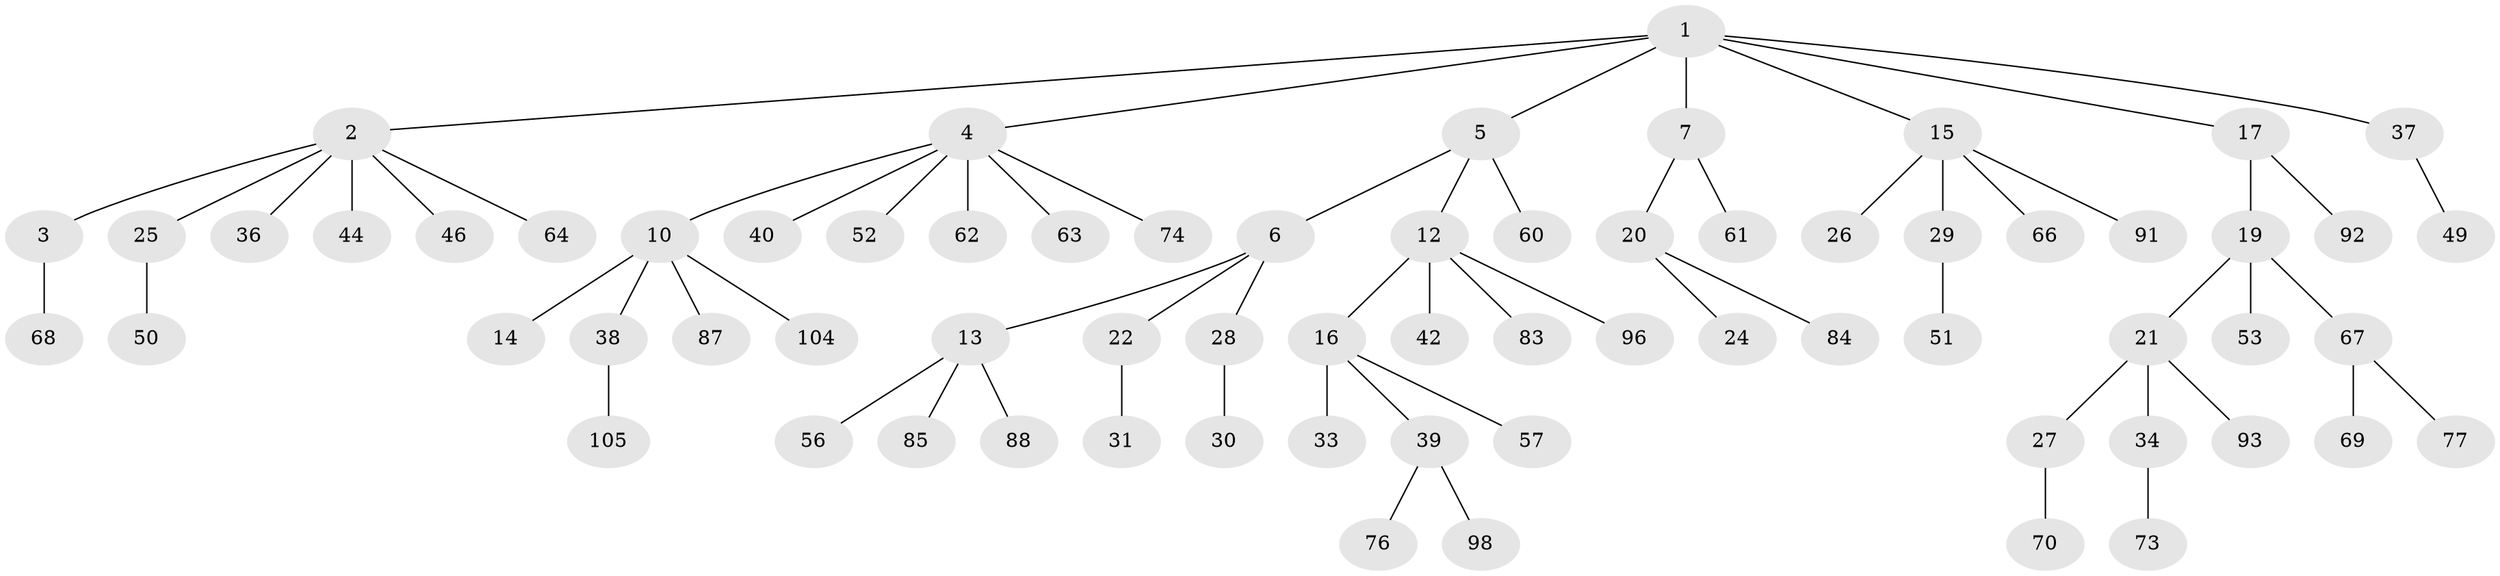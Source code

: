 // original degree distribution, {7: 0.009523809523809525, 6: 0.02857142857142857, 2: 0.22857142857142856, 5: 0.0380952380952381, 4: 0.05714285714285714, 3: 0.11428571428571428, 1: 0.5238095238095238}
// Generated by graph-tools (version 1.1) at 2025/42/03/06/25 10:42:03]
// undirected, 69 vertices, 68 edges
graph export_dot {
graph [start="1"]
  node [color=gray90,style=filled];
  1 [super="+18"];
  2 [super="+9"];
  3;
  4 [super="+8"];
  5;
  6 [super="+11"];
  7 [super="+54"];
  10 [super="+55"];
  12 [super="+32"];
  13 [super="+41"];
  14;
  15 [super="+23"];
  16 [super="+35"];
  17 [super="+48"];
  19 [super="+71"];
  20 [super="+58"];
  21;
  22 [super="+82"];
  24;
  25 [super="+45"];
  26;
  27 [super="+80"];
  28 [super="+79"];
  29 [super="+47"];
  30;
  31;
  33 [super="+89"];
  34 [super="+81"];
  36 [super="+65"];
  37 [super="+78"];
  38 [super="+72"];
  39 [super="+59"];
  40 [super="+43"];
  42;
  44 [super="+75"];
  46;
  49;
  50;
  51;
  52 [super="+90"];
  53 [super="+95"];
  56 [super="+103"];
  57 [super="+101"];
  60;
  61;
  62;
  63 [super="+94"];
  64;
  66;
  67 [super="+97"];
  68 [super="+100"];
  69 [super="+99"];
  70 [super="+86"];
  73;
  74;
  76;
  77;
  83;
  84 [super="+102"];
  85;
  87;
  88;
  91;
  92;
  93;
  96;
  98;
  104;
  105;
  1 -- 2;
  1 -- 4;
  1 -- 5;
  1 -- 7;
  1 -- 15;
  1 -- 17;
  1 -- 37;
  2 -- 3;
  2 -- 36;
  2 -- 46;
  2 -- 64;
  2 -- 25;
  2 -- 44;
  3 -- 68;
  4 -- 40;
  4 -- 52;
  4 -- 63;
  4 -- 10;
  4 -- 74;
  4 -- 62;
  5 -- 6;
  5 -- 12;
  5 -- 60;
  6 -- 13;
  6 -- 22;
  6 -- 28;
  7 -- 20;
  7 -- 61;
  10 -- 14;
  10 -- 38;
  10 -- 87;
  10 -- 104;
  12 -- 16;
  12 -- 42;
  12 -- 83;
  12 -- 96;
  13 -- 56;
  13 -- 85;
  13 -- 88;
  15 -- 26;
  15 -- 29;
  15 -- 66;
  15 -- 91;
  16 -- 33;
  16 -- 57;
  16 -- 39;
  17 -- 19;
  17 -- 92;
  19 -- 21;
  19 -- 53;
  19 -- 67;
  20 -- 24;
  20 -- 84;
  21 -- 27;
  21 -- 34;
  21 -- 93;
  22 -- 31;
  25 -- 50;
  27 -- 70;
  28 -- 30;
  29 -- 51;
  34 -- 73;
  37 -- 49;
  38 -- 105;
  39 -- 76;
  39 -- 98;
  67 -- 69;
  67 -- 77;
}
